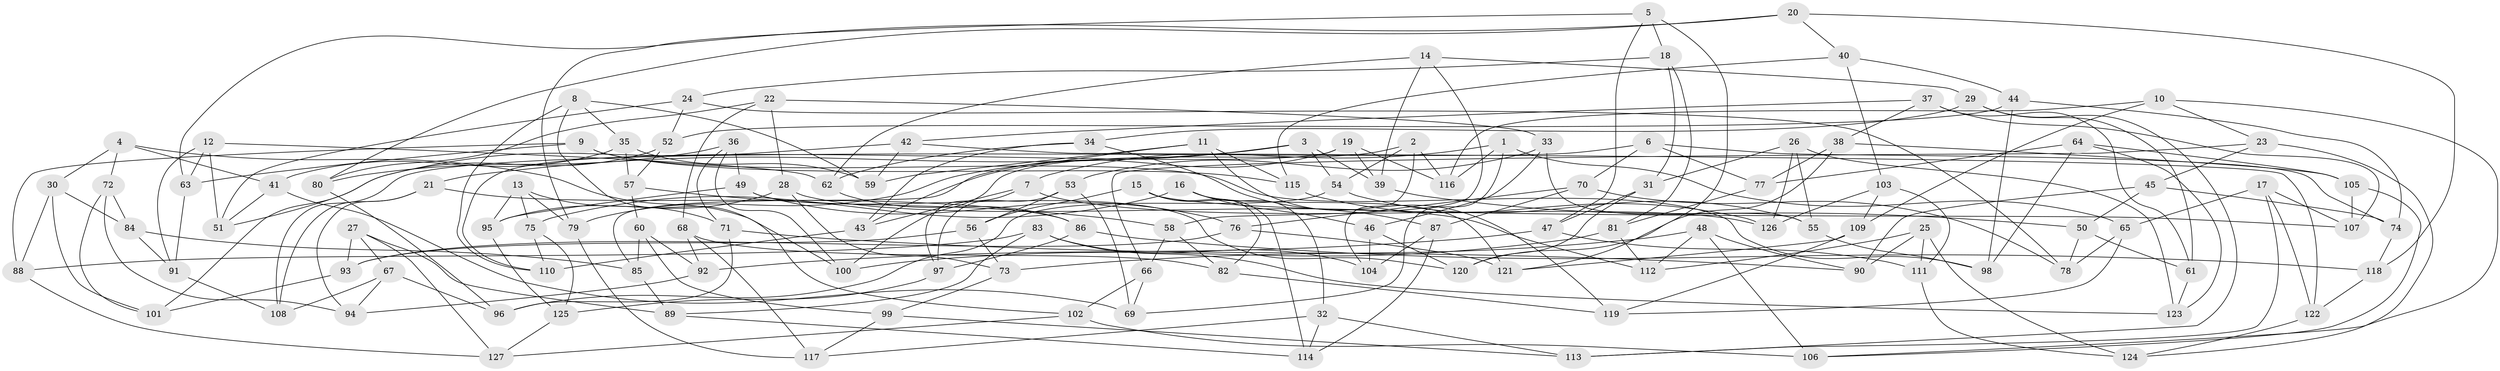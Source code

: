 // coarse degree distribution, {6: 0.19047619047619047, 4: 0.5079365079365079, 11: 0.031746031746031744, 8: 0.06349206349206349, 9: 0.015873015873015872, 5: 0.047619047619047616, 10: 0.06349206349206349, 12: 0.015873015873015872, 7: 0.031746031746031744, 13: 0.015873015873015872, 3: 0.015873015873015872}
// Generated by graph-tools (version 1.1) at 2025/20/03/04/25 18:20:55]
// undirected, 127 vertices, 254 edges
graph export_dot {
graph [start="1"]
  node [color=gray90,style=filled];
  1;
  2;
  3;
  4;
  5;
  6;
  7;
  8;
  9;
  10;
  11;
  12;
  13;
  14;
  15;
  16;
  17;
  18;
  19;
  20;
  21;
  22;
  23;
  24;
  25;
  26;
  27;
  28;
  29;
  30;
  31;
  32;
  33;
  34;
  35;
  36;
  37;
  38;
  39;
  40;
  41;
  42;
  43;
  44;
  45;
  46;
  47;
  48;
  49;
  50;
  51;
  52;
  53;
  54;
  55;
  56;
  57;
  58;
  59;
  60;
  61;
  62;
  63;
  64;
  65;
  66;
  67;
  68;
  69;
  70;
  71;
  72;
  73;
  74;
  75;
  76;
  77;
  78;
  79;
  80;
  81;
  82;
  83;
  84;
  85;
  86;
  87;
  88;
  89;
  90;
  91;
  92;
  93;
  94;
  95;
  96;
  97;
  98;
  99;
  100;
  101;
  102;
  103;
  104;
  105;
  106;
  107;
  108;
  109;
  110;
  111;
  112;
  113;
  114;
  115;
  116;
  117;
  118;
  119;
  120;
  121;
  122;
  123;
  124;
  125;
  126;
  127;
  1 -- 116;
  1 -- 7;
  1 -- 65;
  1 -- 69;
  2 -- 116;
  2 -- 100;
  2 -- 104;
  2 -- 54;
  3 -- 21;
  3 -- 54;
  3 -- 39;
  3 -- 79;
  4 -- 100;
  4 -- 30;
  4 -- 72;
  4 -- 41;
  5 -- 121;
  5 -- 47;
  5 -- 79;
  5 -- 18;
  6 -- 77;
  6 -- 74;
  6 -- 108;
  6 -- 70;
  7 -- 97;
  7 -- 43;
  7 -- 126;
  8 -- 35;
  8 -- 59;
  8 -- 110;
  8 -- 102;
  9 -- 88;
  9 -- 115;
  9 -- 63;
  9 -- 98;
  10 -- 109;
  10 -- 106;
  10 -- 23;
  10 -- 116;
  11 -- 119;
  11 -- 43;
  11 -- 115;
  11 -- 59;
  12 -- 51;
  12 -- 62;
  12 -- 63;
  12 -- 91;
  13 -- 95;
  13 -- 79;
  13 -- 71;
  13 -- 75;
  14 -- 39;
  14 -- 62;
  14 -- 29;
  14 -- 58;
  15 -- 114;
  15 -- 56;
  15 -- 107;
  15 -- 82;
  16 -- 46;
  16 -- 121;
  16 -- 32;
  16 -- 75;
  17 -- 113;
  17 -- 107;
  17 -- 65;
  17 -- 122;
  18 -- 31;
  18 -- 24;
  18 -- 81;
  19 -- 110;
  19 -- 116;
  19 -- 85;
  19 -- 39;
  20 -- 63;
  20 -- 80;
  20 -- 40;
  20 -- 118;
  21 -- 86;
  21 -- 108;
  21 -- 94;
  22 -- 33;
  22 -- 80;
  22 -- 68;
  22 -- 28;
  23 -- 45;
  23 -- 66;
  23 -- 124;
  24 -- 78;
  24 -- 52;
  24 -- 51;
  25 -- 124;
  25 -- 111;
  25 -- 90;
  25 -- 112;
  26 -- 55;
  26 -- 31;
  26 -- 123;
  26 -- 126;
  27 -- 127;
  27 -- 67;
  27 -- 89;
  27 -- 93;
  28 -- 73;
  28 -- 95;
  28 -- 112;
  29 -- 113;
  29 -- 61;
  29 -- 34;
  30 -- 101;
  30 -- 88;
  30 -- 84;
  31 -- 120;
  31 -- 47;
  32 -- 114;
  32 -- 113;
  32 -- 117;
  33 -- 53;
  33 -- 55;
  33 -- 46;
  34 -- 62;
  34 -- 87;
  34 -- 43;
  35 -- 57;
  35 -- 59;
  35 -- 41;
  36 -- 71;
  36 -- 100;
  36 -- 80;
  36 -- 49;
  37 -- 42;
  37 -- 38;
  37 -- 107;
  37 -- 61;
  38 -- 77;
  38 -- 105;
  38 -- 120;
  39 -- 50;
  40 -- 115;
  40 -- 103;
  40 -- 44;
  41 -- 51;
  41 -- 69;
  42 -- 122;
  42 -- 59;
  42 -- 51;
  43 -- 110;
  44 -- 98;
  44 -- 74;
  44 -- 52;
  45 -- 50;
  45 -- 90;
  45 -- 74;
  46 -- 104;
  46 -- 120;
  47 -- 111;
  47 -- 92;
  48 -- 106;
  48 -- 112;
  48 -- 73;
  48 -- 90;
  49 -- 76;
  49 -- 120;
  49 -- 95;
  50 -- 78;
  50 -- 61;
  52 -- 101;
  52 -- 57;
  53 -- 69;
  53 -- 56;
  53 -- 97;
  54 -- 96;
  54 -- 55;
  55 -- 98;
  56 -- 73;
  56 -- 93;
  57 -- 60;
  57 -- 58;
  58 -- 66;
  58 -- 82;
  60 -- 92;
  60 -- 85;
  60 -- 99;
  61 -- 123;
  62 -- 86;
  63 -- 91;
  64 -- 105;
  64 -- 77;
  64 -- 123;
  64 -- 98;
  65 -- 78;
  65 -- 119;
  66 -- 102;
  66 -- 69;
  67 -- 94;
  67 -- 108;
  67 -- 96;
  68 -- 117;
  68 -- 92;
  68 -- 82;
  70 -- 87;
  70 -- 76;
  70 -- 78;
  71 -- 96;
  71 -- 90;
  72 -- 84;
  72 -- 101;
  72 -- 94;
  73 -- 99;
  74 -- 118;
  75 -- 125;
  75 -- 110;
  76 -- 121;
  76 -- 93;
  77 -- 81;
  79 -- 117;
  80 -- 96;
  81 -- 112;
  81 -- 100;
  82 -- 119;
  83 -- 104;
  83 -- 123;
  83 -- 89;
  83 -- 88;
  84 -- 85;
  84 -- 91;
  85 -- 89;
  86 -- 118;
  86 -- 97;
  87 -- 104;
  87 -- 114;
  88 -- 127;
  89 -- 114;
  91 -- 108;
  92 -- 94;
  93 -- 101;
  95 -- 125;
  97 -- 125;
  99 -- 117;
  99 -- 113;
  102 -- 106;
  102 -- 127;
  103 -- 111;
  103 -- 126;
  103 -- 109;
  105 -- 106;
  105 -- 107;
  109 -- 121;
  109 -- 119;
  111 -- 124;
  115 -- 126;
  118 -- 122;
  122 -- 124;
  125 -- 127;
}
